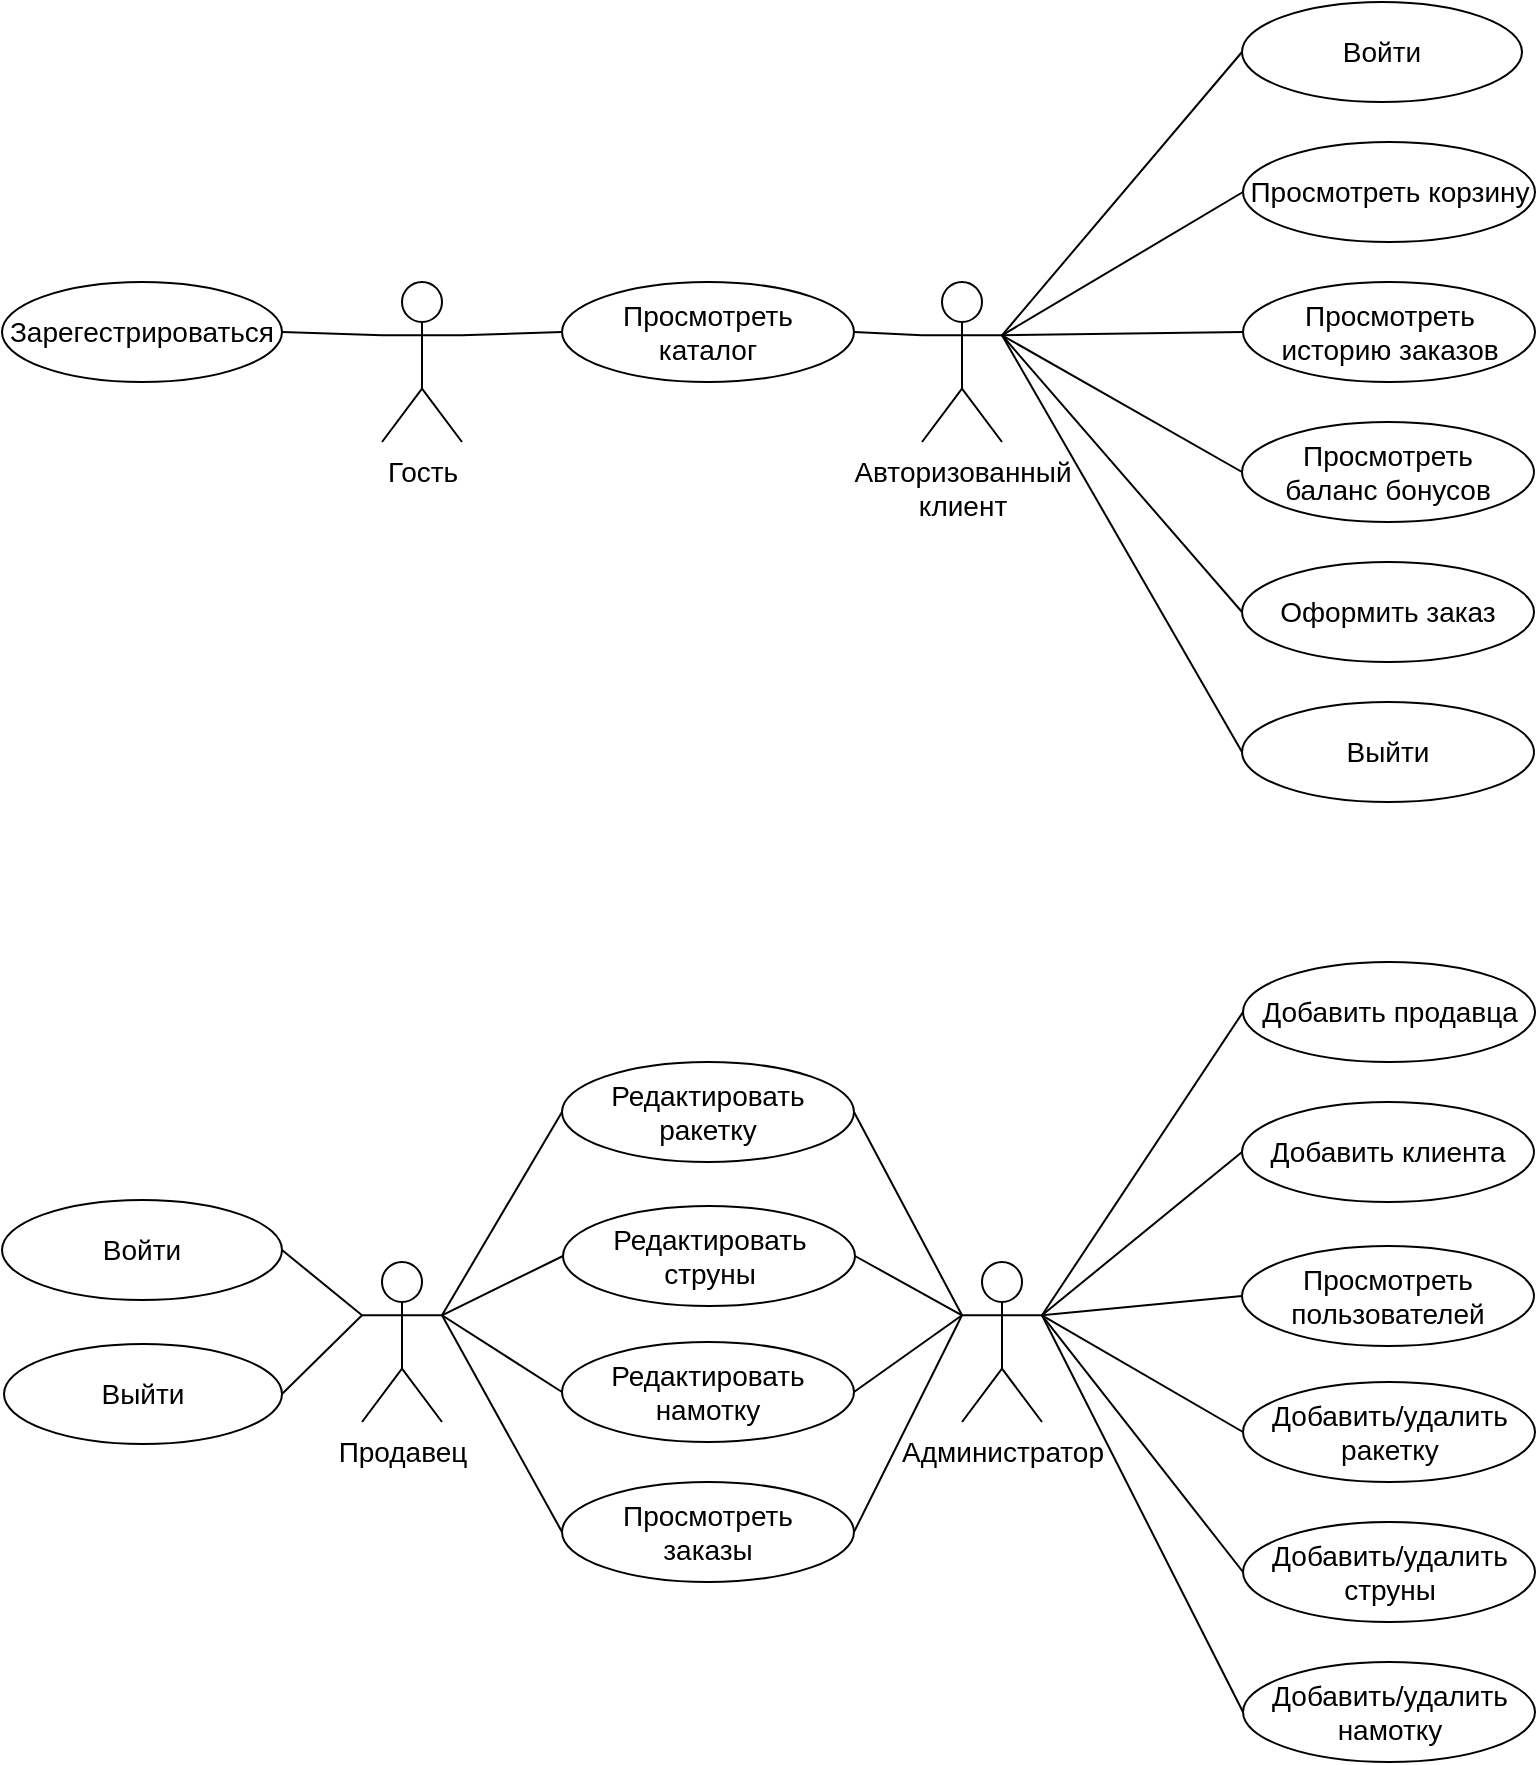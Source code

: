 <mxfile version="22.1.2" type="device">
  <diagram name="Страница — 1" id="V0XwBSNnSf95TnCDKWWX">
    <mxGraphModel dx="842" dy="633" grid="0" gridSize="10" guides="1" tooltips="1" connect="1" arrows="1" fold="1" page="1" pageScale="1" pageWidth="827" pageHeight="1169" math="0" shadow="0">
      <root>
        <mxCell id="0" />
        <mxCell id="1" parent="0" />
        <mxCell id="0GWaUptkWY2jMjr-YZYl-32" value="" style="group" parent="1" vertex="1" connectable="0">
          <mxGeometry x="30" y="520" width="766.5" height="400" as="geometry" />
        </mxCell>
        <mxCell id="FUetBKZibpbtFVPRN24y-2" value="Администратор" style="shape=umlActor;verticalLabelPosition=bottom;verticalAlign=top;html=1;outlineConnect=0;fontSize=14;container=0;" parent="0GWaUptkWY2jMjr-YZYl-32" vertex="1">
          <mxGeometry x="480" y="150" width="40" height="80" as="geometry" />
        </mxCell>
        <mxCell id="FUetBKZibpbtFVPRN24y-4" value="Продавец" style="shape=umlActor;verticalLabelPosition=bottom;verticalAlign=top;html=1;outlineConnect=0;fontSize=14;container=0;" parent="0GWaUptkWY2jMjr-YZYl-32" vertex="1">
          <mxGeometry x="180" y="150" width="40" height="80" as="geometry" />
        </mxCell>
        <mxCell id="FUetBKZibpbtFVPRN24y-44" style="edgeStyle=none;shape=connector;rounded=0;orthogonalLoop=1;jettySize=auto;html=1;exitX=1;exitY=0.5;exitDx=0;exitDy=0;entryX=0;entryY=0.333;entryDx=0;entryDy=0;entryPerimeter=0;labelBackgroundColor=default;strokeColor=default;align=center;verticalAlign=middle;fontFamily=Helvetica;fontSize=14;fontColor=default;endArrow=none;endFill=0;" parent="0GWaUptkWY2jMjr-YZYl-32" source="FUetBKZibpbtFVPRN24y-38" target="FUetBKZibpbtFVPRN24y-2" edge="1">
          <mxGeometry relative="1" as="geometry" />
        </mxCell>
        <mxCell id="FUetBKZibpbtFVPRN24y-41" style="edgeStyle=none;shape=connector;rounded=0;orthogonalLoop=1;jettySize=auto;html=1;exitX=1;exitY=0.333;exitDx=0;exitDy=0;exitPerimeter=0;entryX=0;entryY=0.5;entryDx=0;entryDy=0;labelBackgroundColor=default;strokeColor=default;align=center;verticalAlign=middle;fontFamily=Helvetica;fontSize=14;fontColor=default;endArrow=none;endFill=0;" parent="0GWaUptkWY2jMjr-YZYl-32" source="FUetBKZibpbtFVPRN24y-4" target="FUetBKZibpbtFVPRN24y-38" edge="1">
          <mxGeometry relative="1" as="geometry" />
        </mxCell>
        <mxCell id="FUetBKZibpbtFVPRN24y-45" style="edgeStyle=none;shape=connector;rounded=0;orthogonalLoop=1;jettySize=auto;html=1;exitX=0;exitY=0.333;exitDx=0;exitDy=0;exitPerimeter=0;entryX=1;entryY=0.5;entryDx=0;entryDy=0;labelBackgroundColor=default;strokeColor=default;align=center;verticalAlign=middle;fontFamily=Helvetica;fontSize=14;fontColor=default;endArrow=none;endFill=0;" parent="0GWaUptkWY2jMjr-YZYl-32" source="FUetBKZibpbtFVPRN24y-2" target="FUetBKZibpbtFVPRN24y-39" edge="1">
          <mxGeometry relative="1" as="geometry" />
        </mxCell>
        <mxCell id="FUetBKZibpbtFVPRN24y-42" style="edgeStyle=none;shape=connector;rounded=0;orthogonalLoop=1;jettySize=auto;html=1;exitX=1;exitY=0.333;exitDx=0;exitDy=0;exitPerimeter=0;entryX=0;entryY=0.5;entryDx=0;entryDy=0;labelBackgroundColor=default;strokeColor=default;align=center;verticalAlign=middle;fontFamily=Helvetica;fontSize=14;fontColor=default;endArrow=none;endFill=0;" parent="0GWaUptkWY2jMjr-YZYl-32" source="FUetBKZibpbtFVPRN24y-4" target="FUetBKZibpbtFVPRN24y-39" edge="1">
          <mxGeometry relative="1" as="geometry" />
        </mxCell>
        <mxCell id="FUetBKZibpbtFVPRN24y-46" style="edgeStyle=none;shape=connector;rounded=0;orthogonalLoop=1;jettySize=auto;html=1;exitX=0;exitY=0.333;exitDx=0;exitDy=0;exitPerimeter=0;entryX=1;entryY=0.5;entryDx=0;entryDy=0;labelBackgroundColor=default;strokeColor=default;align=center;verticalAlign=middle;fontFamily=Helvetica;fontSize=14;fontColor=default;endArrow=none;endFill=0;" parent="0GWaUptkWY2jMjr-YZYl-32" source="FUetBKZibpbtFVPRN24y-2" target="FUetBKZibpbtFVPRN24y-40" edge="1">
          <mxGeometry relative="1" as="geometry" />
        </mxCell>
        <mxCell id="FUetBKZibpbtFVPRN24y-43" style="edgeStyle=none;shape=connector;rounded=0;orthogonalLoop=1;jettySize=auto;html=1;exitX=1;exitY=0.333;exitDx=0;exitDy=0;exitPerimeter=0;entryX=0;entryY=0.5;entryDx=0;entryDy=0;labelBackgroundColor=default;strokeColor=default;align=center;verticalAlign=middle;fontFamily=Helvetica;fontSize=14;fontColor=default;endArrow=none;endFill=0;" parent="0GWaUptkWY2jMjr-YZYl-32" source="FUetBKZibpbtFVPRN24y-4" target="FUetBKZibpbtFVPRN24y-40" edge="1">
          <mxGeometry relative="1" as="geometry" />
        </mxCell>
        <mxCell id="FUetBKZibpbtFVPRN24y-49" style="edgeStyle=none;shape=connector;rounded=0;orthogonalLoop=1;jettySize=auto;html=1;exitX=0;exitY=0.333;exitDx=0;exitDy=0;exitPerimeter=0;entryX=1;entryY=0.5;entryDx=0;entryDy=0;labelBackgroundColor=default;strokeColor=default;align=center;verticalAlign=middle;fontFamily=Helvetica;fontSize=14;fontColor=default;endArrow=none;endFill=0;" parent="0GWaUptkWY2jMjr-YZYl-32" source="FUetBKZibpbtFVPRN24y-2" target="FUetBKZibpbtFVPRN24y-20" edge="1">
          <mxGeometry relative="1" as="geometry" />
        </mxCell>
        <mxCell id="FUetBKZibpbtFVPRN24y-50" style="edgeStyle=none;shape=connector;rounded=0;orthogonalLoop=1;jettySize=auto;html=1;exitX=1;exitY=0.333;exitDx=0;exitDy=0;exitPerimeter=0;entryX=0;entryY=0.5;entryDx=0;entryDy=0;labelBackgroundColor=default;strokeColor=default;align=center;verticalAlign=middle;fontFamily=Helvetica;fontSize=14;fontColor=default;endArrow=none;endFill=0;" parent="0GWaUptkWY2jMjr-YZYl-32" source="FUetBKZibpbtFVPRN24y-4" target="FUetBKZibpbtFVPRN24y-20" edge="1">
          <mxGeometry relative="1" as="geometry" />
        </mxCell>
        <mxCell id="FUetBKZibpbtFVPRN24y-26" style="edgeStyle=none;shape=connector;rounded=0;orthogonalLoop=1;jettySize=auto;html=1;exitX=1;exitY=0.333;exitDx=0;exitDy=0;exitPerimeter=0;entryX=0;entryY=0.5;entryDx=0;entryDy=0;labelBackgroundColor=default;strokeColor=default;align=center;verticalAlign=middle;fontFamily=Helvetica;fontSize=14;fontColor=default;endArrow=none;endFill=0;" parent="0GWaUptkWY2jMjr-YZYl-32" source="FUetBKZibpbtFVPRN24y-2" target="0GWaUptkWY2jMjr-YZYl-13" edge="1">
          <mxGeometry relative="1" as="geometry">
            <mxPoint x="609.5" y="295" as="targetPoint" />
          </mxGeometry>
        </mxCell>
        <mxCell id="FUetBKZibpbtFVPRN24y-30" style="edgeStyle=none;shape=connector;rounded=0;orthogonalLoop=1;jettySize=auto;html=1;exitX=1;exitY=0.333;exitDx=0;exitDy=0;exitPerimeter=0;entryX=0;entryY=0.5;entryDx=0;entryDy=0;labelBackgroundColor=default;strokeColor=default;align=center;verticalAlign=middle;fontFamily=Helvetica;fontSize=14;fontColor=default;endArrow=none;endFill=0;" parent="0GWaUptkWY2jMjr-YZYl-32" source="FUetBKZibpbtFVPRN24y-2" target="0GWaUptkWY2jMjr-YZYl-17" edge="1">
          <mxGeometry relative="1" as="geometry">
            <mxPoint x="596.0" y="488.5" as="targetPoint" />
          </mxGeometry>
        </mxCell>
        <mxCell id="FUetBKZibpbtFVPRN24y-27" style="edgeStyle=none;shape=connector;rounded=0;orthogonalLoop=1;jettySize=auto;html=1;exitX=1;exitY=0.333;exitDx=0;exitDy=0;exitPerimeter=0;entryX=0;entryY=0.5;entryDx=0;entryDy=0;labelBackgroundColor=default;strokeColor=default;align=center;verticalAlign=middle;fontFamily=Helvetica;fontSize=14;fontColor=default;endArrow=none;endFill=0;" parent="0GWaUptkWY2jMjr-YZYl-32" source="FUetBKZibpbtFVPRN24y-2" target="0GWaUptkWY2jMjr-YZYl-14" edge="1">
          <mxGeometry relative="1" as="geometry">
            <mxPoint x="609.5" y="366.5" as="targetPoint" />
          </mxGeometry>
        </mxCell>
        <mxCell id="FUetBKZibpbtFVPRN24y-28" style="edgeStyle=none;shape=connector;rounded=0;orthogonalLoop=1;jettySize=auto;html=1;exitX=1;exitY=0.333;exitDx=0;exitDy=0;exitPerimeter=0;entryX=0;entryY=0.5;entryDx=0;entryDy=0;labelBackgroundColor=default;strokeColor=default;align=center;verticalAlign=middle;fontFamily=Helvetica;fontSize=14;fontColor=default;endArrow=none;endFill=0;" parent="0GWaUptkWY2jMjr-YZYl-32" source="FUetBKZibpbtFVPRN24y-2" target="0GWaUptkWY2jMjr-YZYl-15" edge="1">
          <mxGeometry relative="1" as="geometry">
            <mxPoint x="610.0" y="438.5" as="targetPoint" />
          </mxGeometry>
        </mxCell>
        <mxCell id="FUetBKZibpbtFVPRN24y-69" style="edgeStyle=none;shape=connector;rounded=0;orthogonalLoop=1;jettySize=auto;html=1;exitX=1;exitY=0.333;exitDx=0;exitDy=0;exitPerimeter=0;entryX=0;entryY=0.5;entryDx=0;entryDy=0;labelBackgroundColor=default;strokeColor=default;align=center;verticalAlign=middle;fontFamily=Helvetica;fontSize=14;fontColor=default;endArrow=none;endFill=0;" parent="0GWaUptkWY2jMjr-YZYl-32" source="FUetBKZibpbtFVPRN24y-2" target="0GWaUptkWY2jMjr-YZYl-18" edge="1">
          <mxGeometry relative="1" as="geometry">
            <mxPoint x="609.5" y="586.5" as="targetPoint" />
          </mxGeometry>
        </mxCell>
        <mxCell id="FUetBKZibpbtFVPRN24y-68" style="edgeStyle=none;shape=connector;rounded=0;orthogonalLoop=1;jettySize=auto;html=1;exitX=1;exitY=0.333;exitDx=0;exitDy=0;exitPerimeter=0;entryX=0;entryY=0.5;entryDx=0;entryDy=0;labelBackgroundColor=default;strokeColor=default;align=center;verticalAlign=middle;fontFamily=Helvetica;fontSize=14;fontColor=default;endArrow=none;endFill=0;" parent="0GWaUptkWY2jMjr-YZYl-32" source="FUetBKZibpbtFVPRN24y-2" target="0GWaUptkWY2jMjr-YZYl-19" edge="1">
          <mxGeometry relative="1" as="geometry">
            <mxPoint x="589.5" y="646" as="targetPoint" />
          </mxGeometry>
        </mxCell>
        <mxCell id="0GWaUptkWY2jMjr-YZYl-20" value="" style="group" parent="0GWaUptkWY2jMjr-YZYl-32" vertex="1" connectable="0">
          <mxGeometry x="620" width="146.5" height="400" as="geometry" />
        </mxCell>
        <mxCell id="0GWaUptkWY2jMjr-YZYl-13" value="Добавить продавца" style="ellipse;whiteSpace=wrap;html=1;flipV=0;flipH=0;fontSize=14;container=0;" parent="0GWaUptkWY2jMjr-YZYl-20" vertex="1">
          <mxGeometry x="0.5" width="146" height="50" as="geometry" />
        </mxCell>
        <mxCell id="0GWaUptkWY2jMjr-YZYl-14" value="Добавить клиента" style="ellipse;whiteSpace=wrap;html=1;flipV=0;flipH=0;fontSize=14;container=0;" parent="0GWaUptkWY2jMjr-YZYl-20" vertex="1">
          <mxGeometry y="70" width="146" height="50" as="geometry" />
        </mxCell>
        <mxCell id="0GWaUptkWY2jMjr-YZYl-15" value="Просмотреть&lt;br style=&quot;border-color: var(--border-color);&quot;&gt;пользователей" style="ellipse;whiteSpace=wrap;html=1;flipV=0;flipH=0;fontSize=14;container=0;" parent="0GWaUptkWY2jMjr-YZYl-20" vertex="1">
          <mxGeometry y="142" width="146" height="50" as="geometry" />
        </mxCell>
        <mxCell id="0GWaUptkWY2jMjr-YZYl-17" value="Добавить/удалить&lt;br style=&quot;border-color: var(--border-color);&quot;&gt;ракетку" style="ellipse;whiteSpace=wrap;html=1;flipV=0;flipH=0;fontSize=14;container=0;" parent="0GWaUptkWY2jMjr-YZYl-20" vertex="1">
          <mxGeometry x="0.5" y="210" width="146" height="50" as="geometry" />
        </mxCell>
        <mxCell id="0GWaUptkWY2jMjr-YZYl-18" value="Добавить/удалить&lt;br style=&quot;border-color: var(--border-color);&quot;&gt;струны" style="ellipse;whiteSpace=wrap;html=1;flipV=0;flipH=0;fontSize=14;container=0;" parent="0GWaUptkWY2jMjr-YZYl-20" vertex="1">
          <mxGeometry x="0.5" y="280" width="146" height="50" as="geometry" />
        </mxCell>
        <mxCell id="0GWaUptkWY2jMjr-YZYl-19" value="Добавить/удалить&lt;br style=&quot;border-color: var(--border-color);&quot;&gt;намотку" style="ellipse;whiteSpace=wrap;html=1;flipV=0;flipH=0;fontSize=14;container=0;" parent="0GWaUptkWY2jMjr-YZYl-20" vertex="1">
          <mxGeometry x="0.5" y="350" width="146" height="50" as="geometry" />
        </mxCell>
        <mxCell id="FUetBKZibpbtFVPRN24y-34" value="Войти" style="ellipse;whiteSpace=wrap;html=1;fontSize=14;container=0;" parent="0GWaUptkWY2jMjr-YZYl-32" vertex="1">
          <mxGeometry y="119" width="140" height="50" as="geometry" />
        </mxCell>
        <mxCell id="FUetBKZibpbtFVPRN24y-35" value="Выйти" style="ellipse;whiteSpace=wrap;html=1;fontSize=14;container=0;" parent="0GWaUptkWY2jMjr-YZYl-32" vertex="1">
          <mxGeometry x="1" y="191" width="139" height="50" as="geometry" />
        </mxCell>
        <mxCell id="0GWaUptkWY2jMjr-YZYl-25" style="edgeStyle=none;shape=connector;rounded=0;orthogonalLoop=1;jettySize=auto;html=1;exitX=1;exitY=0.5;exitDx=0;exitDy=0;entryX=0;entryY=0.333;entryDx=0;entryDy=0;entryPerimeter=0;labelBackgroundColor=default;strokeColor=default;align=center;verticalAlign=middle;fontFamily=Helvetica;fontSize=11;fontColor=default;endArrow=none;endFill=0;" parent="0GWaUptkWY2jMjr-YZYl-32" source="FUetBKZibpbtFVPRN24y-34" target="FUetBKZibpbtFVPRN24y-4" edge="1">
          <mxGeometry relative="1" as="geometry" />
        </mxCell>
        <mxCell id="0GWaUptkWY2jMjr-YZYl-26" style="edgeStyle=none;shape=connector;rounded=0;orthogonalLoop=1;jettySize=auto;html=1;exitX=1;exitY=0.5;exitDx=0;exitDy=0;entryX=0;entryY=0.333;entryDx=0;entryDy=0;entryPerimeter=0;labelBackgroundColor=default;strokeColor=default;align=center;verticalAlign=middle;fontFamily=Helvetica;fontSize=11;fontColor=default;endArrow=none;endFill=0;" parent="0GWaUptkWY2jMjr-YZYl-32" source="FUetBKZibpbtFVPRN24y-35" target="FUetBKZibpbtFVPRN24y-4" edge="1">
          <mxGeometry relative="1" as="geometry" />
        </mxCell>
        <mxCell id="0GWaUptkWY2jMjr-YZYl-27" value="" style="group" parent="0GWaUptkWY2jMjr-YZYl-32" vertex="1" connectable="0">
          <mxGeometry x="280" y="50" width="146.5" height="260" as="geometry" />
        </mxCell>
        <mxCell id="FUetBKZibpbtFVPRN24y-38" value="Редактировать&lt;br style=&quot;font-size: 14px;&quot;&gt;ракетку" style="ellipse;whiteSpace=wrap;html=1;fontSize=14;container=0;" parent="0GWaUptkWY2jMjr-YZYl-27" vertex="1">
          <mxGeometry width="146" height="50" as="geometry" />
        </mxCell>
        <mxCell id="FUetBKZibpbtFVPRN24y-39" value="Редактировать&lt;br style=&quot;font-size: 14px;&quot;&gt;струны" style="ellipse;whiteSpace=wrap;html=1;fontSize=14;container=0;" parent="0GWaUptkWY2jMjr-YZYl-27" vertex="1">
          <mxGeometry x="0.5" y="72" width="146" height="50" as="geometry" />
        </mxCell>
        <mxCell id="FUetBKZibpbtFVPRN24y-40" value="Редактировать&lt;br style=&quot;font-size: 14px;&quot;&gt;намотку" style="ellipse;whiteSpace=wrap;html=1;fontSize=14;container=0;" parent="0GWaUptkWY2jMjr-YZYl-27" vertex="1">
          <mxGeometry y="140" width="146" height="50" as="geometry" />
        </mxCell>
        <mxCell id="FUetBKZibpbtFVPRN24y-20" value="Просмотреть&lt;br style=&quot;font-size: 14px;&quot;&gt;заказы" style="ellipse;whiteSpace=wrap;html=1;fontSize=14;container=0;" parent="0GWaUptkWY2jMjr-YZYl-27" vertex="1">
          <mxGeometry y="210" width="146" height="50" as="geometry" />
        </mxCell>
        <mxCell id="0GWaUptkWY2jMjr-YZYl-33" value="" style="group" parent="1" vertex="1" connectable="0">
          <mxGeometry x="30" y="40" width="766.5" height="400" as="geometry" />
        </mxCell>
        <mxCell id="FUetBKZibpbtFVPRN24y-1" value="Гость" style="shape=umlActor;verticalLabelPosition=bottom;verticalAlign=top;html=1;outlineConnect=0;flipV=0;flipH=0;fontSize=14;container=0;" parent="0GWaUptkWY2jMjr-YZYl-33" vertex="1">
          <mxGeometry x="190" y="140" width="40" height="80" as="geometry" />
        </mxCell>
        <mxCell id="FUetBKZibpbtFVPRN24y-3" value="Авторизованный&lt;br style=&quot;font-size: 14px;&quot;&gt;клиент" style="shape=umlActor;verticalLabelPosition=bottom;verticalAlign=top;html=1;outlineConnect=0;flipV=0;flipH=0;fontSize=14;container=0;" parent="0GWaUptkWY2jMjr-YZYl-33" vertex="1">
          <mxGeometry x="460" y="140" width="40" height="80" as="geometry" />
        </mxCell>
        <mxCell id="FUetBKZibpbtFVPRN24y-54" style="edgeStyle=none;shape=connector;rounded=0;orthogonalLoop=1;jettySize=auto;html=1;exitX=1;exitY=0.333;exitDx=0;exitDy=0;exitPerimeter=0;entryX=0;entryY=0.5;entryDx=0;entryDy=0;labelBackgroundColor=default;strokeColor=default;align=center;verticalAlign=middle;fontFamily=Helvetica;fontSize=14;fontColor=default;endArrow=none;endFill=0;" parent="0GWaUptkWY2jMjr-YZYl-33" source="FUetBKZibpbtFVPRN24y-3" target="FUetBKZibpbtFVPRN24y-9" edge="1">
          <mxGeometry relative="1" as="geometry" />
        </mxCell>
        <mxCell id="FUetBKZibpbtFVPRN24y-59" style="edgeStyle=none;shape=connector;rounded=0;orthogonalLoop=1;jettySize=auto;html=1;exitX=1;exitY=0.333;exitDx=0;exitDy=0;exitPerimeter=0;entryX=0;entryY=0.5;entryDx=0;entryDy=0;labelBackgroundColor=default;strokeColor=default;align=center;verticalAlign=middle;fontFamily=Helvetica;fontSize=14;fontColor=default;endArrow=none;endFill=0;" parent="0GWaUptkWY2jMjr-YZYl-33" source="FUetBKZibpbtFVPRN24y-3" target="0GWaUptkWY2jMjr-YZYl-11" edge="1">
          <mxGeometry relative="1" as="geometry">
            <mxPoint x="660.0" y="426.5" as="targetPoint" />
          </mxGeometry>
        </mxCell>
        <mxCell id="FUetBKZibpbtFVPRN24y-55" style="edgeStyle=none;shape=connector;rounded=0;orthogonalLoop=1;jettySize=auto;html=1;exitX=1;exitY=0.333;exitDx=0;exitDy=0;exitPerimeter=0;entryX=0;entryY=0.5;entryDx=0;entryDy=0;labelBackgroundColor=default;strokeColor=default;align=center;verticalAlign=middle;fontFamily=Helvetica;fontSize=14;fontColor=default;endArrow=none;endFill=0;" parent="0GWaUptkWY2jMjr-YZYl-33" source="FUetBKZibpbtFVPRN24y-3" target="FUetBKZibpbtFVPRN24y-11" edge="1">
          <mxGeometry relative="1" as="geometry" />
        </mxCell>
        <mxCell id="FUetBKZibpbtFVPRN24y-56" style="edgeStyle=none;shape=connector;rounded=0;orthogonalLoop=1;jettySize=auto;html=1;exitX=1;exitY=0.333;exitDx=0;exitDy=0;exitPerimeter=0;entryX=0;entryY=0.5;entryDx=0;entryDy=0;labelBackgroundColor=default;strokeColor=default;align=center;verticalAlign=middle;fontFamily=Helvetica;fontSize=14;fontColor=default;endArrow=none;endFill=0;" parent="0GWaUptkWY2jMjr-YZYl-33" source="FUetBKZibpbtFVPRN24y-3" target="FUetBKZibpbtFVPRN24y-12" edge="1">
          <mxGeometry relative="1" as="geometry" />
        </mxCell>
        <mxCell id="FUetBKZibpbtFVPRN24y-57" style="edgeStyle=none;shape=connector;rounded=0;orthogonalLoop=1;jettySize=auto;html=1;exitX=1;exitY=0.333;exitDx=0;exitDy=0;exitPerimeter=0;entryX=0;entryY=0.5;entryDx=0;entryDy=0;labelBackgroundColor=default;strokeColor=default;align=center;verticalAlign=middle;fontFamily=Helvetica;fontSize=14;fontColor=default;endArrow=none;endFill=0;" parent="0GWaUptkWY2jMjr-YZYl-33" source="FUetBKZibpbtFVPRN24y-3" target="0GWaUptkWY2jMjr-YZYl-10" edge="1">
          <mxGeometry relative="1" as="geometry">
            <mxPoint x="690.0" y="327.5" as="targetPoint" />
          </mxGeometry>
        </mxCell>
        <mxCell id="FUetBKZibpbtFVPRN24y-5" value="Зарегестрироваться" style="ellipse;whiteSpace=wrap;html=1;flipV=0;flipH=0;fontSize=14;container=0;" parent="0GWaUptkWY2jMjr-YZYl-33" vertex="1">
          <mxGeometry y="140" width="140" height="50" as="geometry" />
        </mxCell>
        <mxCell id="0GWaUptkWY2jMjr-YZYl-12" style="rounded=0;orthogonalLoop=1;jettySize=auto;html=1;exitX=0;exitY=0.5;exitDx=0;exitDy=0;endArrow=none;endFill=0;entryX=1;entryY=0.333;entryDx=0;entryDy=0;entryPerimeter=0;" parent="0GWaUptkWY2jMjr-YZYl-33" source="0GWaUptkWY2jMjr-YZYl-9" target="FUetBKZibpbtFVPRN24y-3" edge="1">
          <mxGeometry relative="1" as="geometry">
            <mxPoint x="530" y="170" as="targetPoint" />
          </mxGeometry>
        </mxCell>
        <mxCell id="0GWaUptkWY2jMjr-YZYl-22" style="edgeStyle=none;shape=connector;rounded=0;orthogonalLoop=1;jettySize=auto;html=1;exitX=1;exitY=0.5;exitDx=0;exitDy=0;entryX=0;entryY=0.333;entryDx=0;entryDy=0;entryPerimeter=0;labelBackgroundColor=default;strokeColor=default;align=center;verticalAlign=middle;fontFamily=Helvetica;fontSize=11;fontColor=default;endArrow=none;endFill=0;" parent="0GWaUptkWY2jMjr-YZYl-33" source="FUetBKZibpbtFVPRN24y-5" target="FUetBKZibpbtFVPRN24y-1" edge="1">
          <mxGeometry relative="1" as="geometry" />
        </mxCell>
        <mxCell id="0GWaUptkWY2jMjr-YZYl-24" value="" style="group" parent="0GWaUptkWY2jMjr-YZYl-33" vertex="1" connectable="0">
          <mxGeometry x="620" width="146.5" height="400" as="geometry" />
        </mxCell>
        <mxCell id="FUetBKZibpbtFVPRN24y-9" value="Войти" style="ellipse;whiteSpace=wrap;html=1;flipV=0;flipH=0;fontSize=14;container=0;" parent="0GWaUptkWY2jMjr-YZYl-24" vertex="1">
          <mxGeometry width="140" height="50" as="geometry" />
        </mxCell>
        <mxCell id="FUetBKZibpbtFVPRN24y-11" value="Просмотреть корзину" style="ellipse;whiteSpace=wrap;html=1;flipV=0;flipH=0;fontSize=14;container=0;" parent="0GWaUptkWY2jMjr-YZYl-24" vertex="1">
          <mxGeometry x="0.5" y="70" width="146" height="50" as="geometry" />
        </mxCell>
        <mxCell id="FUetBKZibpbtFVPRN24y-12" value="Просмотреть &lt;br&gt;историю заказов" style="ellipse;whiteSpace=wrap;html=1;flipV=0;flipH=0;fontSize=14;container=0;" parent="0GWaUptkWY2jMjr-YZYl-24" vertex="1">
          <mxGeometry x="0.5" y="140" width="146" height="50" as="geometry" />
        </mxCell>
        <mxCell id="0GWaUptkWY2jMjr-YZYl-9" value="Просмотреть&lt;br style=&quot;border-color: var(--border-color);&quot;&gt;баланс бонусов" style="ellipse;whiteSpace=wrap;html=1;flipV=0;flipH=0;fontSize=14;container=0;" parent="0GWaUptkWY2jMjr-YZYl-24" vertex="1">
          <mxGeometry y="210" width="146" height="50" as="geometry" />
        </mxCell>
        <mxCell id="0GWaUptkWY2jMjr-YZYl-10" value="Оформить заказ" style="ellipse;whiteSpace=wrap;html=1;flipV=0;flipH=0;fontSize=14;container=0;" parent="0GWaUptkWY2jMjr-YZYl-24" vertex="1">
          <mxGeometry y="280" width="146" height="50" as="geometry" />
        </mxCell>
        <mxCell id="0GWaUptkWY2jMjr-YZYl-11" value="Выйти" style="ellipse;whiteSpace=wrap;html=1;flipV=0;flipH=0;fontSize=14;container=0;" parent="0GWaUptkWY2jMjr-YZYl-24" vertex="1">
          <mxGeometry y="350" width="146" height="50" as="geometry" />
        </mxCell>
        <mxCell id="0GWaUptkWY2jMjr-YZYl-29" value="Просмотреть&lt;br style=&quot;border-color: var(--border-color);&quot;&gt;каталог" style="ellipse;whiteSpace=wrap;html=1;fontSize=14;container=0;" parent="0GWaUptkWY2jMjr-YZYl-33" vertex="1">
          <mxGeometry x="280" y="140" width="146" height="50" as="geometry" />
        </mxCell>
        <mxCell id="0GWaUptkWY2jMjr-YZYl-30" style="edgeStyle=none;shape=connector;rounded=0;orthogonalLoop=1;jettySize=auto;html=1;exitX=1;exitY=0.333;exitDx=0;exitDy=0;exitPerimeter=0;entryX=0;entryY=0.5;entryDx=0;entryDy=0;labelBackgroundColor=default;strokeColor=default;align=center;verticalAlign=middle;fontFamily=Helvetica;fontSize=11;fontColor=default;endArrow=none;endFill=0;" parent="0GWaUptkWY2jMjr-YZYl-33" source="FUetBKZibpbtFVPRN24y-1" target="0GWaUptkWY2jMjr-YZYl-29" edge="1">
          <mxGeometry relative="1" as="geometry" />
        </mxCell>
        <mxCell id="0GWaUptkWY2jMjr-YZYl-31" style="edgeStyle=none;shape=connector;rounded=0;orthogonalLoop=1;jettySize=auto;html=1;exitX=0;exitY=0.333;exitDx=0;exitDy=0;exitPerimeter=0;entryX=1;entryY=0.5;entryDx=0;entryDy=0;labelBackgroundColor=default;strokeColor=default;align=center;verticalAlign=middle;fontFamily=Helvetica;fontSize=11;fontColor=default;endArrow=none;endFill=0;" parent="0GWaUptkWY2jMjr-YZYl-33" source="FUetBKZibpbtFVPRN24y-3" target="0GWaUptkWY2jMjr-YZYl-29" edge="1">
          <mxGeometry relative="1" as="geometry" />
        </mxCell>
      </root>
    </mxGraphModel>
  </diagram>
</mxfile>

